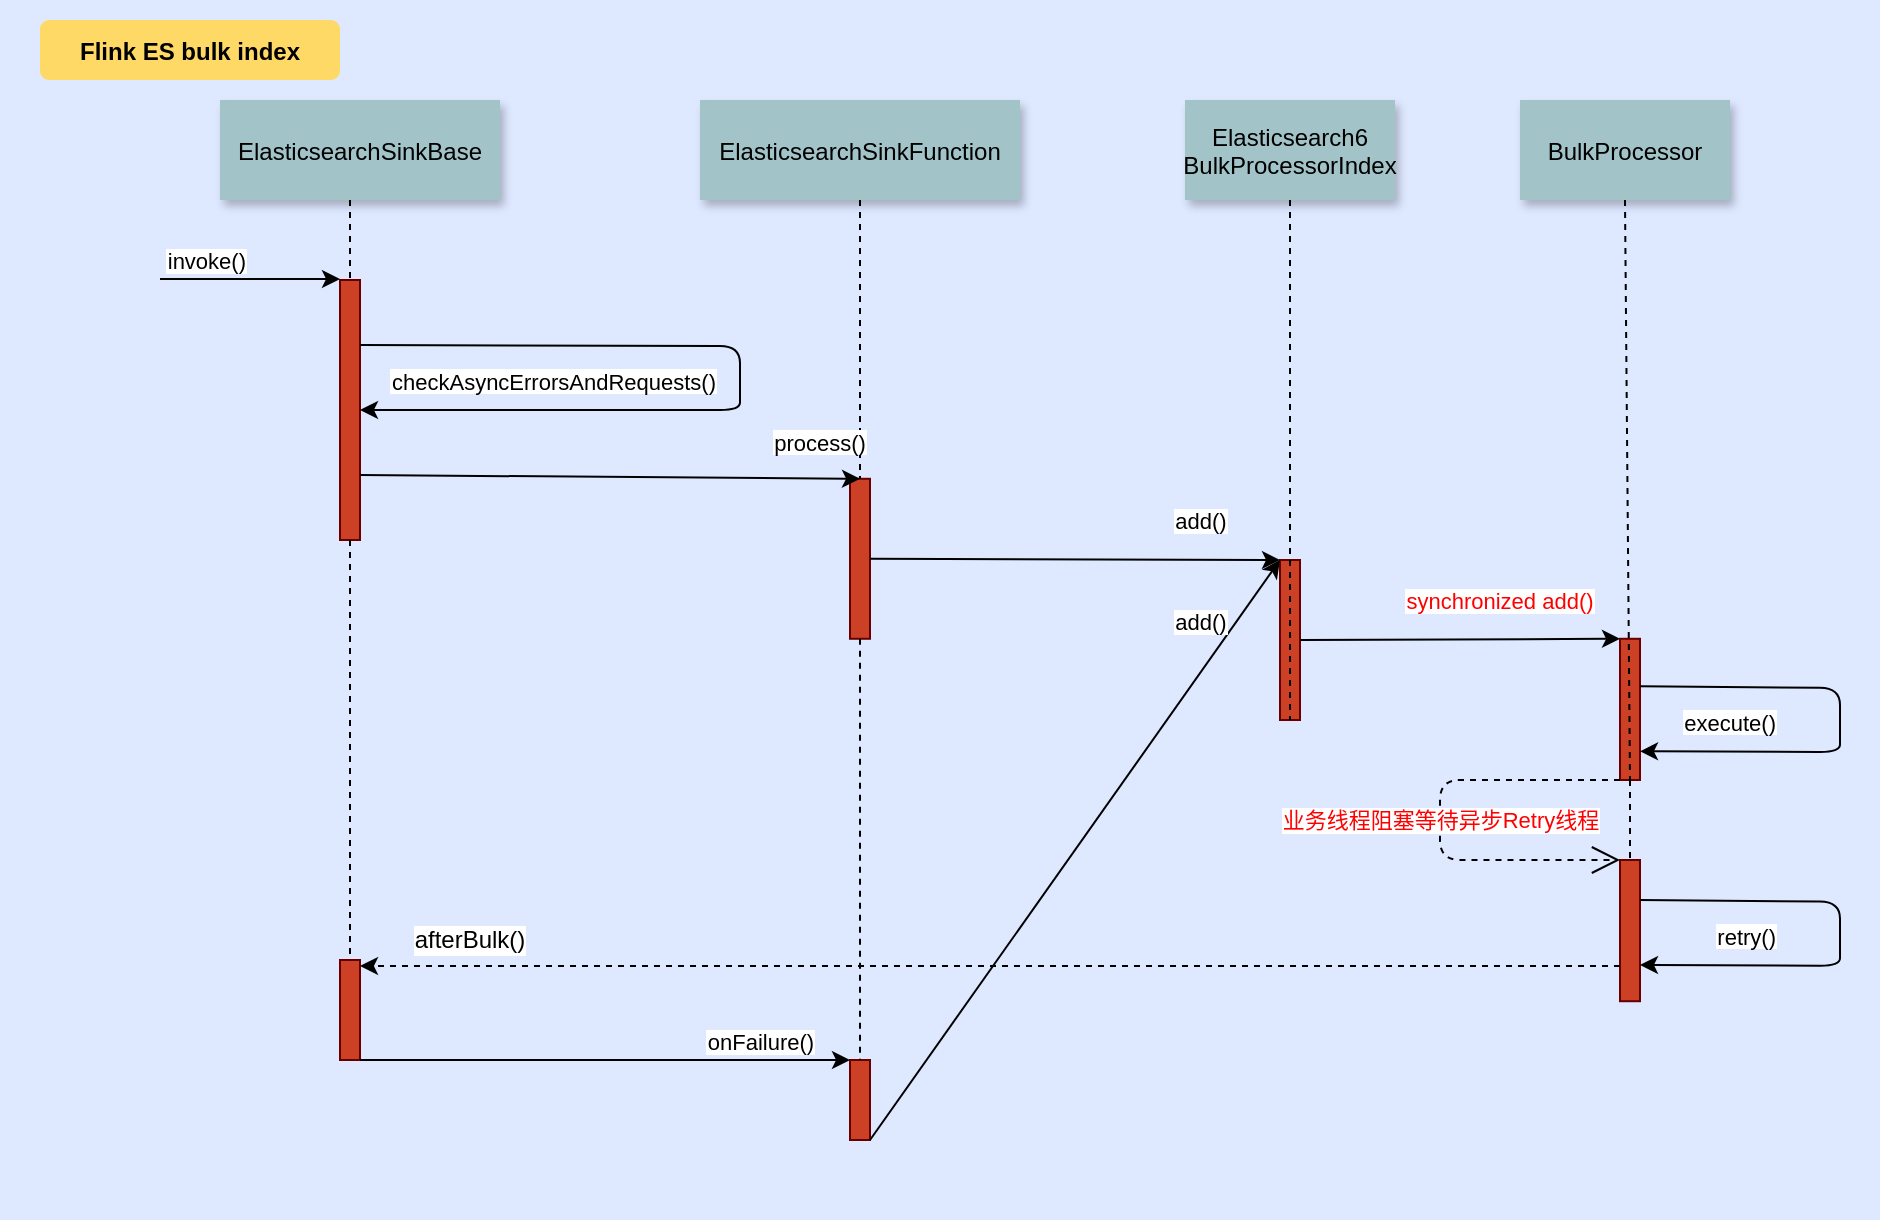 <mxfile version="14.2.4" type="github">
  <diagram name="Page-1" id="9361dd3d-8414-5efd-6122-117bd74ce7a7">
    <mxGraphModel dx="940" dy="704" grid="1" gridSize="10" guides="1" tooltips="1" connect="1" arrows="1" fold="1" page="0" pageScale="1.5" pageWidth="826" pageHeight="1169" background="#ffffff" math="0" shadow="0">
      <root>
        <mxCell id="0" />
        <mxCell id="1" parent="0" />
        <mxCell id="69" value="" style="fillColor=#DEE8FF;strokeColor=none" parent="1" vertex="1">
          <mxGeometry x="30" y="10" width="940" height="610" as="geometry" />
        </mxCell>
        <mxCell id="2" value="" style="fillColor=#CC4125;strokeColor=#660000" parent="1" vertex="1">
          <mxGeometry x="200" y="150" width="10" height="130" as="geometry" />
        </mxCell>
        <mxCell id="3" value="invoke()" style="edgeStyle=none;verticalLabelPosition=top;verticalAlign=bottom;labelPosition=left;align=right" parent="1" edge="1">
          <mxGeometry x="110" y="49.5" width="100" height="100" as="geometry">
            <mxPoint x="110" y="149.5" as="sourcePoint" />
            <mxPoint x="200" y="149.5" as="targetPoint" />
          </mxGeometry>
        </mxCell>
        <mxCell id="4" value="ElasticsearchSinkBase" style="shadow=1;fillColor=#A2C4C9;strokeColor=none" parent="1" vertex="1">
          <mxGeometry x="140" y="60" width="140" height="50" as="geometry" />
        </mxCell>
        <mxCell id="6" value="" style="fillColor=#CC4125;strokeColor=#660000" parent="1" vertex="1">
          <mxGeometry x="455" y="249.39" width="10" height="80" as="geometry" />
        </mxCell>
        <mxCell id="7" value="ElasticsearchSinkFunction" style="shadow=1;fillColor=#A2C4C9;strokeColor=none" parent="1" vertex="1">
          <mxGeometry x="380" y="60" width="160" height="50" as="geometry" />
        </mxCell>
        <mxCell id="8" value="" style="edgeStyle=none;endArrow=none;dashed=1" parent="1" source="7" target="6" edge="1">
          <mxGeometry x="272.335" y="165" width="100" height="100" as="geometry">
            <mxPoint x="347.259" y="110" as="sourcePoint" />
            <mxPoint x="347.576" y="165" as="targetPoint" />
          </mxGeometry>
        </mxCell>
        <mxCell id="9" value="process()" style="edgeStyle=none;verticalLabelPosition=top;verticalAlign=bottom;exitX=1;exitY=0.75;exitDx=0;exitDy=0;entryX=0.5;entryY=0;entryDx=0;entryDy=0;" parent="1" edge="1" target="6" source="2">
          <mxGeometry width="100" height="100" as="geometry">
            <mxPoint x="210" y="179.5" as="sourcePoint" />
            <mxPoint x="340" y="179.5" as="targetPoint" />
            <mxPoint x="105" y="-8" as="offset" />
          </mxGeometry>
        </mxCell>
        <mxCell id="21" value="" style="fillColor=#CC4125;strokeColor=#660000" parent="1" vertex="1">
          <mxGeometry x="670" y="290.004" width="10" height="80" as="geometry" />
        </mxCell>
        <mxCell id="22" value="Elasticsearch6&#xa;BulkProcessorIndex" style="shadow=1;fillColor=#A2C4C9;strokeColor=none" parent="1" vertex="1">
          <mxGeometry x="622.5" y="60" width="105" height="50" as="geometry" />
        </mxCell>
        <mxCell id="23" value="" style="edgeStyle=none;endArrow=none;dashed=1;entryX=0.5;entryY=1;entryDx=0;entryDy=0;" parent="1" source="22" target="21" edge="1">
          <mxGeometry x="614.488" y="175.0" width="100" height="100" as="geometry">
            <mxPoint x="674.653" y="110" as="sourcePoint" />
            <mxPoint x="674.653" y="260" as="targetPoint" />
          </mxGeometry>
        </mxCell>
        <mxCell id="33" value="" style="edgeStyle=elbowEdgeStyle;elbow=horizontal;endArrow=none;dashed=1" parent="1" source="4" target="2" edge="1">
          <mxGeometry x="230.0" y="310" width="100" height="100" as="geometry">
            <mxPoint x="230.0" y="410" as="sourcePoint" />
            <mxPoint x="330" y="310" as="targetPoint" />
          </mxGeometry>
        </mxCell>
        <mxCell id="42" value="" style="fillColor=#CC4125;strokeColor=#660000" parent="1" vertex="1">
          <mxGeometry x="200" y="490" width="10" height="50" as="geometry" />
        </mxCell>
        <mxCell id="44" value="" style="edgeStyle=none;dashed=1;endArrow=none" parent="1" source="2" target="42" edge="1">
          <mxGeometry x="50" y="300" width="100" height="100" as="geometry">
            <mxPoint x="50" y="400" as="sourcePoint" />
            <mxPoint x="150" y="300" as="targetPoint" />
          </mxGeometry>
        </mxCell>
        <mxCell id="48" value="" style="fillColor=#CC4125;strokeColor=#660000" parent="1" vertex="1">
          <mxGeometry x="455" y="540" width="10" height="40" as="geometry" />
        </mxCell>
        <mxCell id="52" value="" style="edgeStyle=none;endArrow=none;dashed=1" parent="1" source="6" target="48" edge="1">
          <mxGeometry x="376.571" y="339.697" width="100" height="100" as="geometry">
            <mxPoint x="451.736" y="284.697" as="sourcePoint" />
            <mxPoint x="451.736" y="464.091" as="targetPoint" />
          </mxGeometry>
        </mxCell>
        <mxCell id="71" value="Flink ES bulk index" style="rounded=1;fontStyle=1;fillColor=#FFD966;strokeColor=none" parent="1" vertex="1">
          <mxGeometry x="50" y="20" width="150" height="30" as="geometry" />
        </mxCell>
        <mxCell id="IMTFZmsWNQajksGAzi-T-99" value="checkAsyncErrorsAndRequests()" style="edgeStyle=none;verticalLabelPosition=top;verticalAlign=bottom;labelPosition=left;align=right;exitX=1;exitY=0.25;exitDx=0;exitDy=0;entryX=1;entryY=0.5;entryDx=0;entryDy=0;" edge="1" parent="1" source="2" target="2">
          <mxGeometry width="100" height="100" as="geometry">
            <mxPoint x="120" y="159.5" as="sourcePoint" />
            <mxPoint x="210" y="159.5" as="targetPoint" />
            <Array as="points">
              <mxPoint x="400" y="183" />
              <mxPoint x="400" y="200" />
              <mxPoint x="400" y="215" />
            </Array>
            <mxPoint x="180" y="11" as="offset" />
          </mxGeometry>
        </mxCell>
        <mxCell id="IMTFZmsWNQajksGAzi-T-102" value="add()" style="edgeStyle=none;verticalLabelPosition=top;verticalAlign=bottom;exitX=1;exitY=0.5;exitDx=0;exitDy=0;entryX=0;entryY=0;entryDx=0;entryDy=0;" edge="1" parent="1" source="6" target="21">
          <mxGeometry width="100" height="100" as="geometry">
            <mxPoint x="465" y="280" as="sourcePoint" />
            <mxPoint x="715" y="281.89" as="targetPoint" />
            <mxPoint x="63" y="-10" as="offset" />
          </mxGeometry>
        </mxCell>
        <mxCell id="IMTFZmsWNQajksGAzi-T-103" value="BulkProcessor" style="shadow=1;fillColor=#A2C4C9;strokeColor=none" vertex="1" parent="1">
          <mxGeometry x="790" y="60" width="105" height="50" as="geometry" />
        </mxCell>
        <mxCell id="IMTFZmsWNQajksGAzi-T-106" value="" style="edgeStyle=none;endArrow=none;dashed=1;exitX=0.5;exitY=1;exitDx=0;exitDy=0;" edge="1" parent="1" source="IMTFZmsWNQajksGAzi-T-113">
          <mxGeometry x="799.071" y="205" width="100" height="100" as="geometry">
            <mxPoint x="842.5" y="110" as="sourcePoint" />
            <mxPoint x="850" y="480" as="targetPoint" />
          </mxGeometry>
        </mxCell>
        <mxCell id="IMTFZmsWNQajksGAzi-T-107" value="synchronized add()" style="edgeStyle=none;verticalLabelPosition=top;verticalAlign=bottom;exitX=1;exitY=0.5;exitDx=0;exitDy=0;entryX=0;entryY=0;entryDx=0;entryDy=0;fontColor=#FF0000;" edge="1" parent="1" source="21" target="IMTFZmsWNQajksGAzi-T-104">
          <mxGeometry width="100" height="100" as="geometry">
            <mxPoint x="690" y="328.39" as="sourcePoint" />
            <mxPoint x="810" y="329" as="targetPoint" />
            <mxPoint x="20" y="-10" as="offset" />
          </mxGeometry>
        </mxCell>
        <mxCell id="IMTFZmsWNQajksGAzi-T-104" value="" style="fillColor=#CC4125;strokeColor=#660000" vertex="1" parent="1">
          <mxGeometry x="840" y="329.39" width="10" height="70.61" as="geometry" />
        </mxCell>
        <mxCell id="IMTFZmsWNQajksGAzi-T-111" value="" style="edgeStyle=none;endArrow=none;dashed=1;exitX=0.5;exitY=1;exitDx=0;exitDy=0;entryX=0.5;entryY=1;entryDx=0;entryDy=0;" edge="1" parent="1" source="IMTFZmsWNQajksGAzi-T-103" target="IMTFZmsWNQajksGAzi-T-104">
          <mxGeometry x="799.071" y="205" width="100" height="100" as="geometry">
            <mxPoint x="842.5" y="110" as="sourcePoint" />
            <mxPoint x="850" y="480" as="targetPoint" />
          </mxGeometry>
        </mxCell>
        <mxCell id="IMTFZmsWNQajksGAzi-T-112" value="execute()" style="edgeStyle=none;verticalLabelPosition=top;verticalAlign=bottom;labelPosition=left;align=right;exitX=1;exitY=0.25;exitDx=0;exitDy=0;entryX=1;entryY=0.5;entryDx=0;entryDy=0;" edge="1" parent="1">
          <mxGeometry width="100" height="100" as="geometry">
            <mxPoint x="850" y="353.14" as="sourcePoint" />
            <mxPoint x="850" y="385.64" as="targetPoint" />
            <Array as="points">
              <mxPoint x="950" y="354" />
              <mxPoint x="950" y="371" />
              <mxPoint x="950" y="386" />
            </Array>
            <mxPoint x="70" y="11" as="offset" />
          </mxGeometry>
        </mxCell>
        <mxCell id="IMTFZmsWNQajksGAzi-T-113" value="" style="fillColor=#CC4125;strokeColor=#660000" vertex="1" parent="1">
          <mxGeometry x="840" y="440" width="10" height="70.61" as="geometry" />
        </mxCell>
        <mxCell id="IMTFZmsWNQajksGAzi-T-114" value="" style="edgeStyle=none;endArrow=none;dashed=1;exitX=0.5;exitY=1;exitDx=0;exitDy=0;" edge="1" parent="1" source="IMTFZmsWNQajksGAzi-T-104" target="IMTFZmsWNQajksGAzi-T-113">
          <mxGeometry x="799.071" y="205" width="100" height="100" as="geometry">
            <mxPoint x="845" y="400.0" as="sourcePoint" />
            <mxPoint x="850" y="480" as="targetPoint" />
          </mxGeometry>
        </mxCell>
        <mxCell id="IMTFZmsWNQajksGAzi-T-115" value="retry()" style="edgeStyle=none;verticalLabelPosition=top;verticalAlign=bottom;labelPosition=left;align=right;exitX=1;exitY=0.25;exitDx=0;exitDy=0;entryX=1;entryY=0.5;entryDx=0;entryDy=0;" edge="1" parent="1">
          <mxGeometry y="106.86" width="100" height="100" as="geometry">
            <mxPoint x="850" y="460.0" as="sourcePoint" />
            <mxPoint x="850" y="492.5" as="targetPoint" />
            <Array as="points">
              <mxPoint x="950" y="460.86" />
              <mxPoint x="950" y="477.86" />
              <mxPoint x="950" y="492.86" />
            </Array>
            <mxPoint x="70" y="11" as="offset" />
          </mxGeometry>
        </mxCell>
        <mxCell id="IMTFZmsWNQajksGAzi-T-116" value="&lt;font color=&quot;#000000&quot;&gt;afterBulk()&lt;/font&gt;" style="text;html=1;align=center;verticalAlign=middle;whiteSpace=wrap;rounded=0;labelBackgroundColor=#FFFFFF;" vertex="1" parent="1">
          <mxGeometry x="240" y="470" width="50" height="20" as="geometry" />
        </mxCell>
        <mxCell id="IMTFZmsWNQajksGAzi-T-117" value="onFailure()" style="edgeStyle=none;verticalLabelPosition=top;verticalAlign=bottom;entryX=0;entryY=0;entryDx=0;entryDy=0;exitX=1;exitY=1;exitDx=0;exitDy=0;" edge="1" parent="1" source="42" target="48">
          <mxGeometry width="100" height="100" as="geometry">
            <mxPoint x="220" y="560" as="sourcePoint" />
            <mxPoint x="460" y="521" as="targetPoint" />
            <mxPoint x="78" as="offset" />
          </mxGeometry>
        </mxCell>
        <mxCell id="IMTFZmsWNQajksGAzi-T-118" value="业务线程阻塞等待异步Retry线程" style="endArrow=open;endSize=12;dashed=1;html=1;fontColor=#FF0000;entryX=0;entryY=0;entryDx=0;entryDy=0;" edge="1" parent="1" target="IMTFZmsWNQajksGAzi-T-113">
          <mxGeometry width="160" relative="1" as="geometry">
            <mxPoint x="840" y="400" as="sourcePoint" />
            <mxPoint x="810" y="530" as="targetPoint" />
            <Array as="points">
              <mxPoint x="750" y="400" />
              <mxPoint x="750" y="440" />
            </Array>
          </mxGeometry>
        </mxCell>
        <mxCell id="IMTFZmsWNQajksGAzi-T-122" value="" style="edgeStyle=elbowEdgeStyle;elbow=vertical;dashed=1;verticalLabelPosition=bottom;verticalAlign=top;exitX=0;exitY=0.75;exitDx=0;exitDy=0;" edge="1" parent="1" source="IMTFZmsWNQajksGAzi-T-113">
          <mxGeometry x="530" y="549.078" width="100" height="100" as="geometry">
            <mxPoint x="1000" y="541.736" as="sourcePoint" />
            <mxPoint x="210" y="493" as="targetPoint" />
            <Array as="points">
              <mxPoint x="420" y="493" />
              <mxPoint x="610" y="493" />
            </Array>
          </mxGeometry>
        </mxCell>
        <mxCell id="IMTFZmsWNQajksGAzi-T-123" value="add()" style="edgeStyle=none;verticalLabelPosition=top;verticalAlign=bottom;exitX=1;exitY=1;exitDx=0;exitDy=0;" edge="1" parent="1" source="48">
          <mxGeometry width="100" height="100" as="geometry">
            <mxPoint x="475" y="299.39" as="sourcePoint" />
            <mxPoint x="670" y="290" as="targetPoint" />
            <mxPoint x="63" y="-105" as="offset" />
          </mxGeometry>
        </mxCell>
      </root>
    </mxGraphModel>
  </diagram>
</mxfile>
